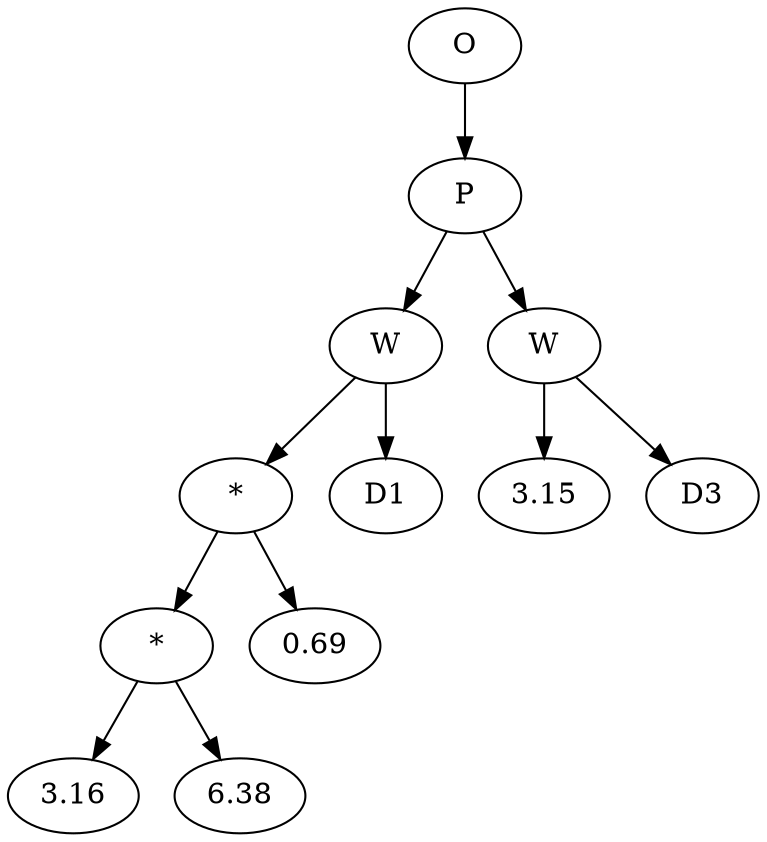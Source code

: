 // Tree
digraph {
	4293159 [label=O]
	4293160 [label=P]
	4293159 -> 4293160
	4293161 [label=W]
	4293160 -> 4293161
	4293162 [label="*"]
	4293161 -> 4293162
	4293163 [label="*"]
	4293162 -> 4293163
	4293164 [label=3.16]
	4293163 -> 4293164
	4293165 [label=6.38]
	4293163 -> 4293165
	4293166 [label=0.69]
	4293162 -> 4293166
	4293167 [label=D1]
	4293161 -> 4293167
	4293168 [label=W]
	4293160 -> 4293168
	4293169 [label=3.15]
	4293168 -> 4293169
	4293170 [label=D3]
	4293168 -> 4293170
}
